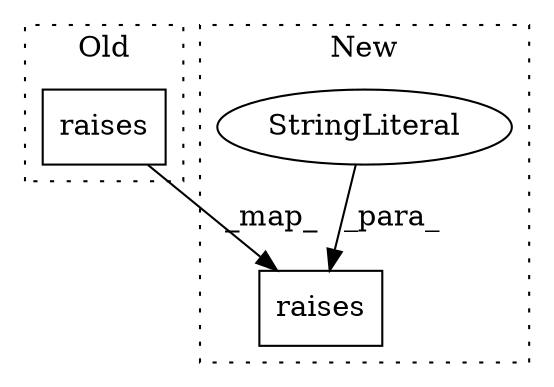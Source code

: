 digraph G {
subgraph cluster0 {
1 [label="raises" a="32" s="49289,49296" l="7,-14" shape="box"];
label = "Old";
style="dotted";
}
subgraph cluster1 {
2 [label="raises" a="32" s="48266,48284" l="7,-25" shape="box"];
3 [label="StringLiteral" a="45" s="48284" l="0" shape="ellipse"];
label = "New";
style="dotted";
}
1 -> 2 [label="_map_"];
3 -> 2 [label="_para_"];
}